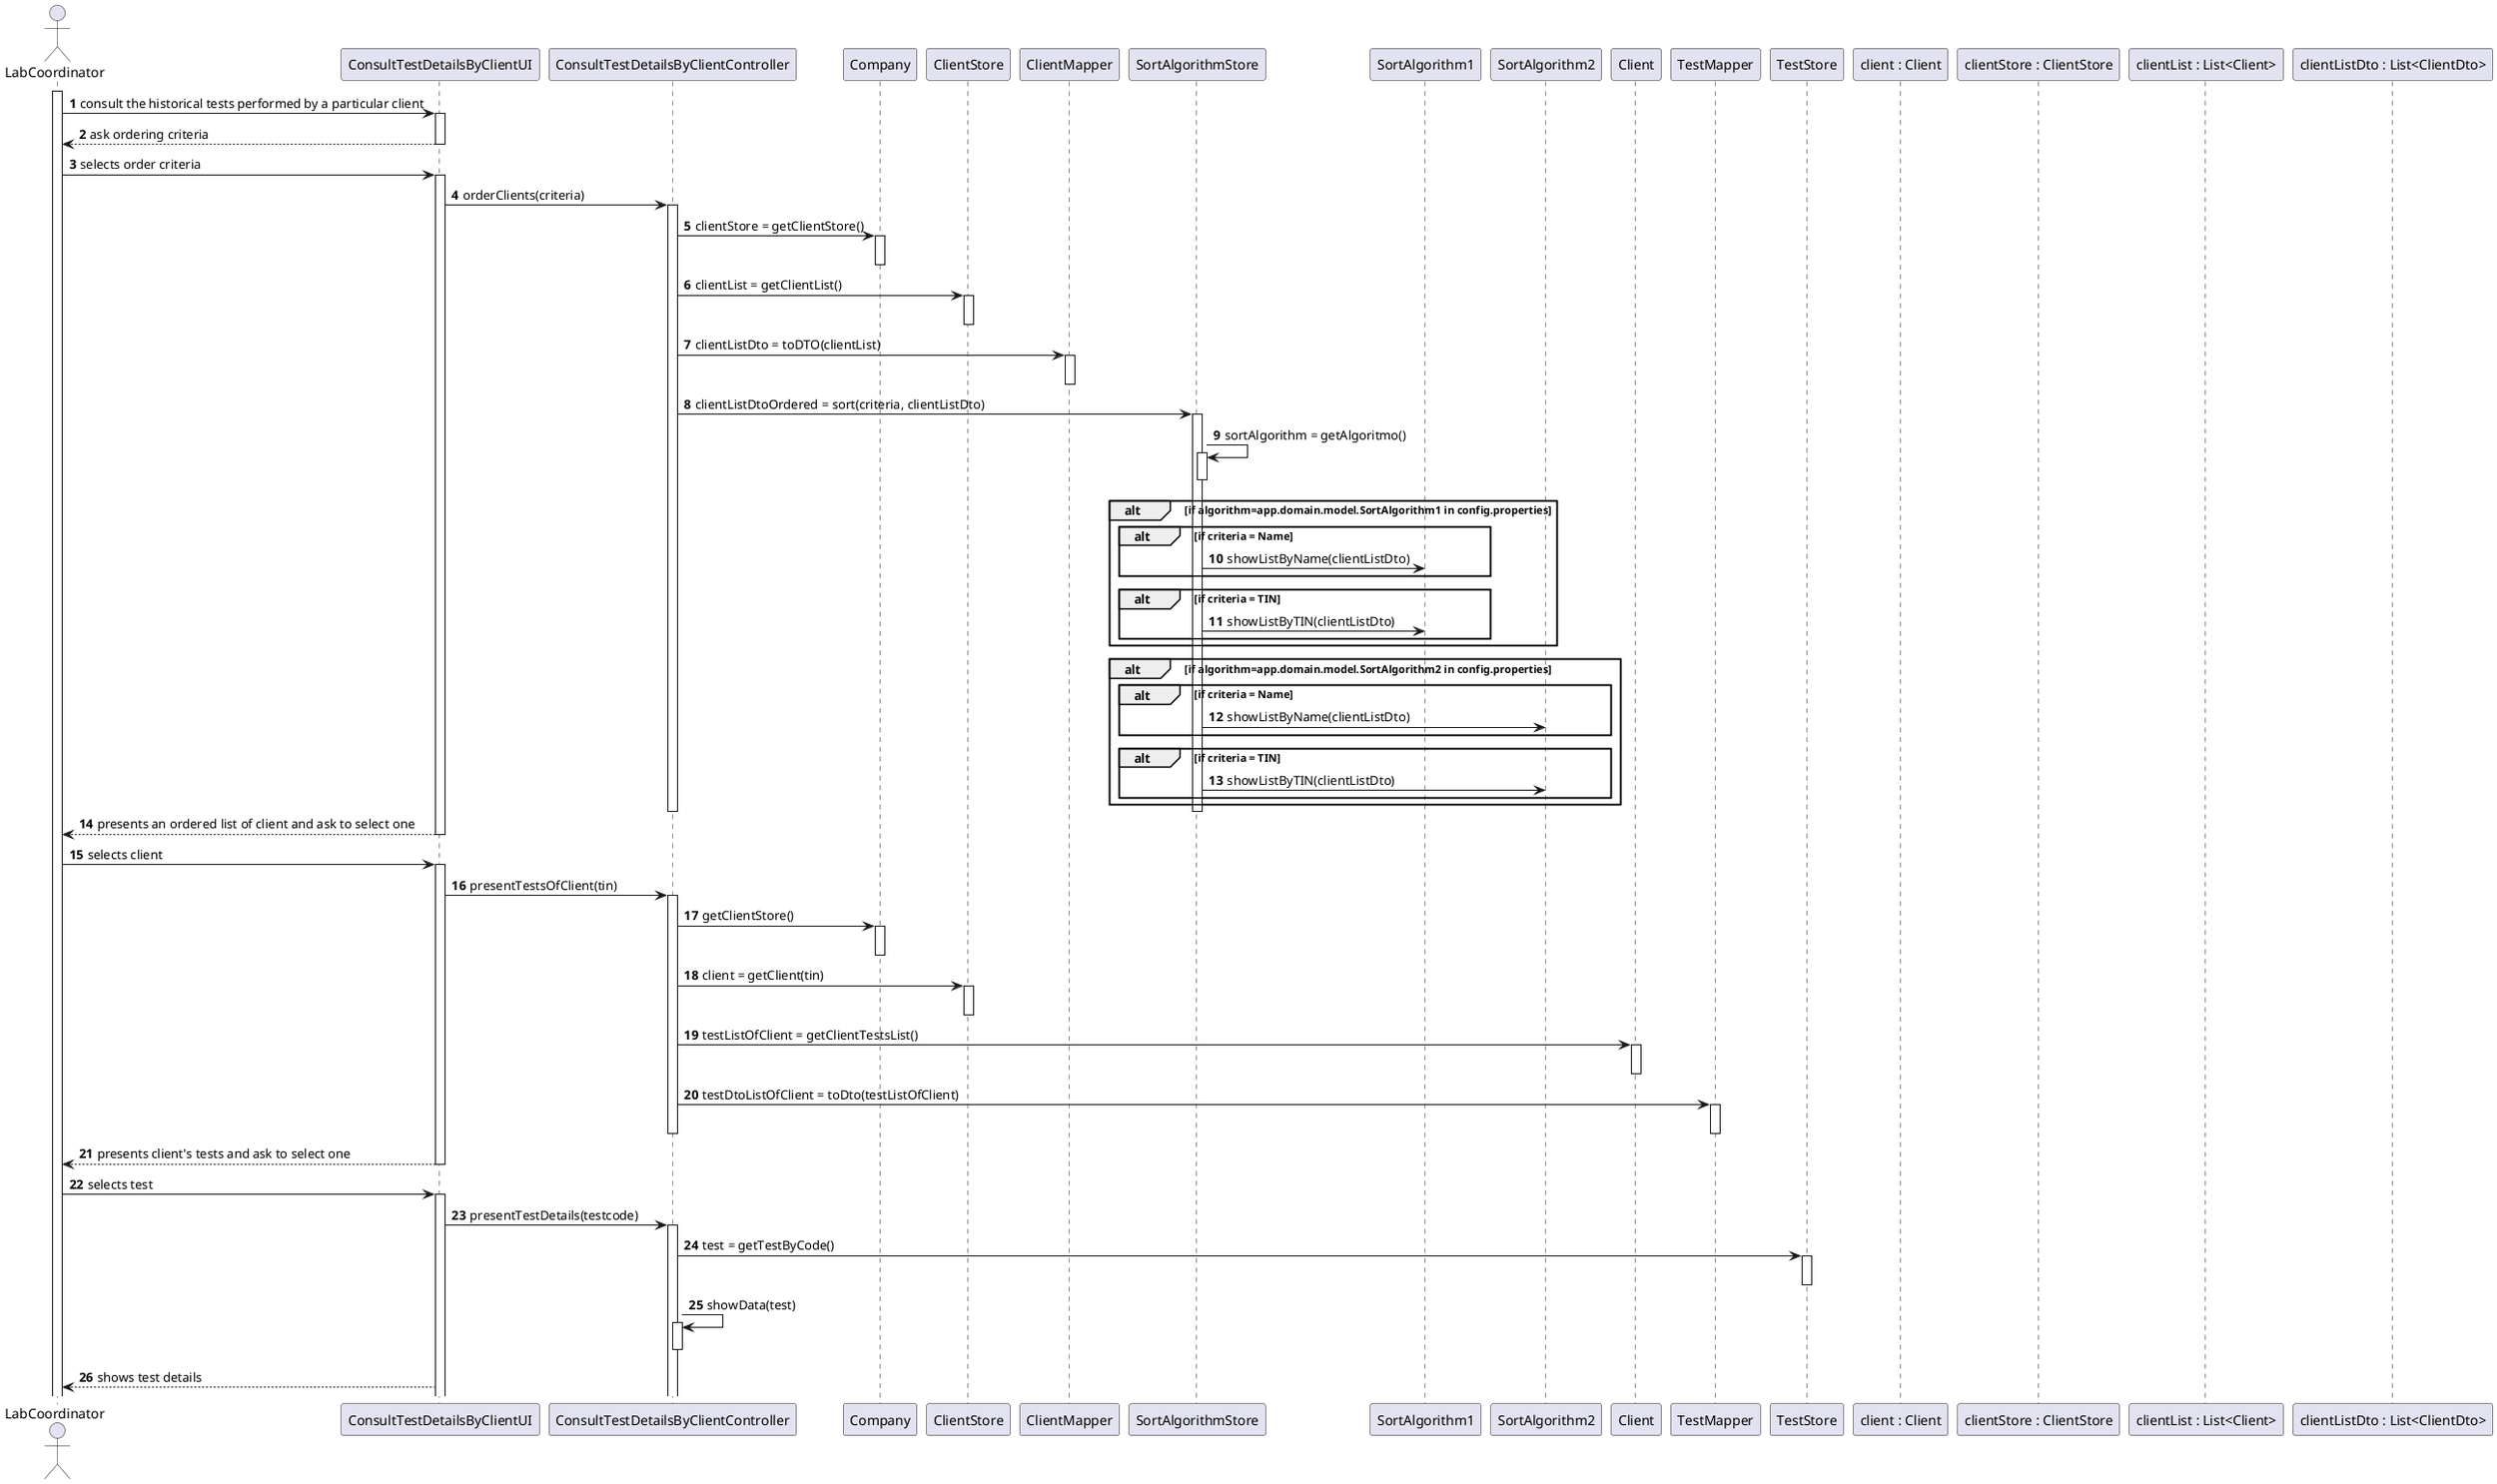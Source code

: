 @startuml
'https://plantuml.com/sequence-diagram

autonumber
actor "LabCoordinator" as LB
activate LB
LB -> ConsultTestDetailsByClientUI : consult the historical tests performed by a particular client
activate ConsultTestDetailsByClientUI
ConsultTestDetailsByClientUI --> LB : ask ordering criteria
deactivate ConsultTestDetailsByClientUI
LB -> ConsultTestDetailsByClientUI : selects order criteria
activate ConsultTestDetailsByClientUI
ConsultTestDetailsByClientUI -> ConsultTestDetailsByClientController : orderClients(criteria)

activate ConsultTestDetailsByClientController
ConsultTestDetailsByClientController -> Company : clientStore = getClientStore()
activate Company
deactivate Company
ConsultTestDetailsByClientController -> ClientStore : clientList = getClientList()
activate ClientStore
deactivate ClientStore
ConsultTestDetailsByClientController -> ClientMapper  : clientListDto = toDTO(clientList)
activate ClientMapper
deactivate ClientMapper
ConsultTestDetailsByClientController -> SortAlgorithmStore ++ : clientListDtoOrdered = sort(criteria, clientListDto)

SortAlgorithmStore -> SortAlgorithmStore ++ : sortAlgorithm = getAlgoritmo()
deactivate SortAlgorithmStore
alt if algorithm=app.domain.model.SortAlgorithm1 in config.properties
alt if criteria = Name
SortAlgorithmStore -> SortAlgorithm1 : showListByName(clientListDto)
end
alt if criteria = TIN
SortAlgorithmStore -> SortAlgorithm1 : showListByTIN(clientListDto)
end
end
alt if algorithm=app.domain.model.SortAlgorithm2 in config.properties
alt if criteria = Name
SortAlgorithmStore -> SortAlgorithm2 : showListByName(clientListDto)
end
alt if criteria = TIN
SortAlgorithmStore -> SortAlgorithm2 : showListByTIN(clientListDto)
end
end
activate SortAlgorithmStore
deactivate SortAlgorithmStore
deactivate ConsultTestDetailsByClientController

ConsultTestDetailsByClientUI --> LB : presents an ordered list of client and ask to select one
deactivate ConsultTestDetailsByClientUI
LB -> ConsultTestDetailsByClientUI : selects client
activate ConsultTestDetailsByClientUI
ConsultTestDetailsByClientUI -> ConsultTestDetailsByClientController :  presentTestsOfClient(tin)
activate ConsultTestDetailsByClientController
ConsultTestDetailsByClientController -> Company ++ : getClientStore()
deactivate Company
ConsultTestDetailsByClientController -> ClientStore ++ : client = getClient(tin)
deactivate ClientStore
ConsultTestDetailsByClientController -> Client ++ : testListOfClient = getClientTestsList()
deactivate Client
ConsultTestDetailsByClientController -> TestMapper : testDtoListOfClient = toDto(testListOfClient)
activate TestMapper
deactivate TestMapper
deactivate ConsultTestDetailsByClientController
ConsultTestDetailsByClientUI --> LB : presents client's tests and ask to select one
deactivate ConsultTestDetailsByClientUI
LB -> ConsultTestDetailsByClientUI : selects test
activate ConsultTestDetailsByClientUI

ConsultTestDetailsByClientUI -> ConsultTestDetailsByClientController  : presentTestDetails(testcode)
activate ConsultTestDetailsByClientController
ConsultTestDetailsByClientController -> TestStore ++: test = getTestByCode()
deactivate TestStore
ConsultTestDetailsByClientController -> ConsultTestDetailsByClientController : showData(test)
activate ConsultTestDetailsByClientController

deactivate ConsultTestDetailsByClientController
ConsultTestDetailsByClientUI --> LB : shows test details
participant "client : Client"
participant "clientStore : ClientStore"
participant "clientList : List<Client>"
participant "clientListDto : List<ClientDto>"


@enduml